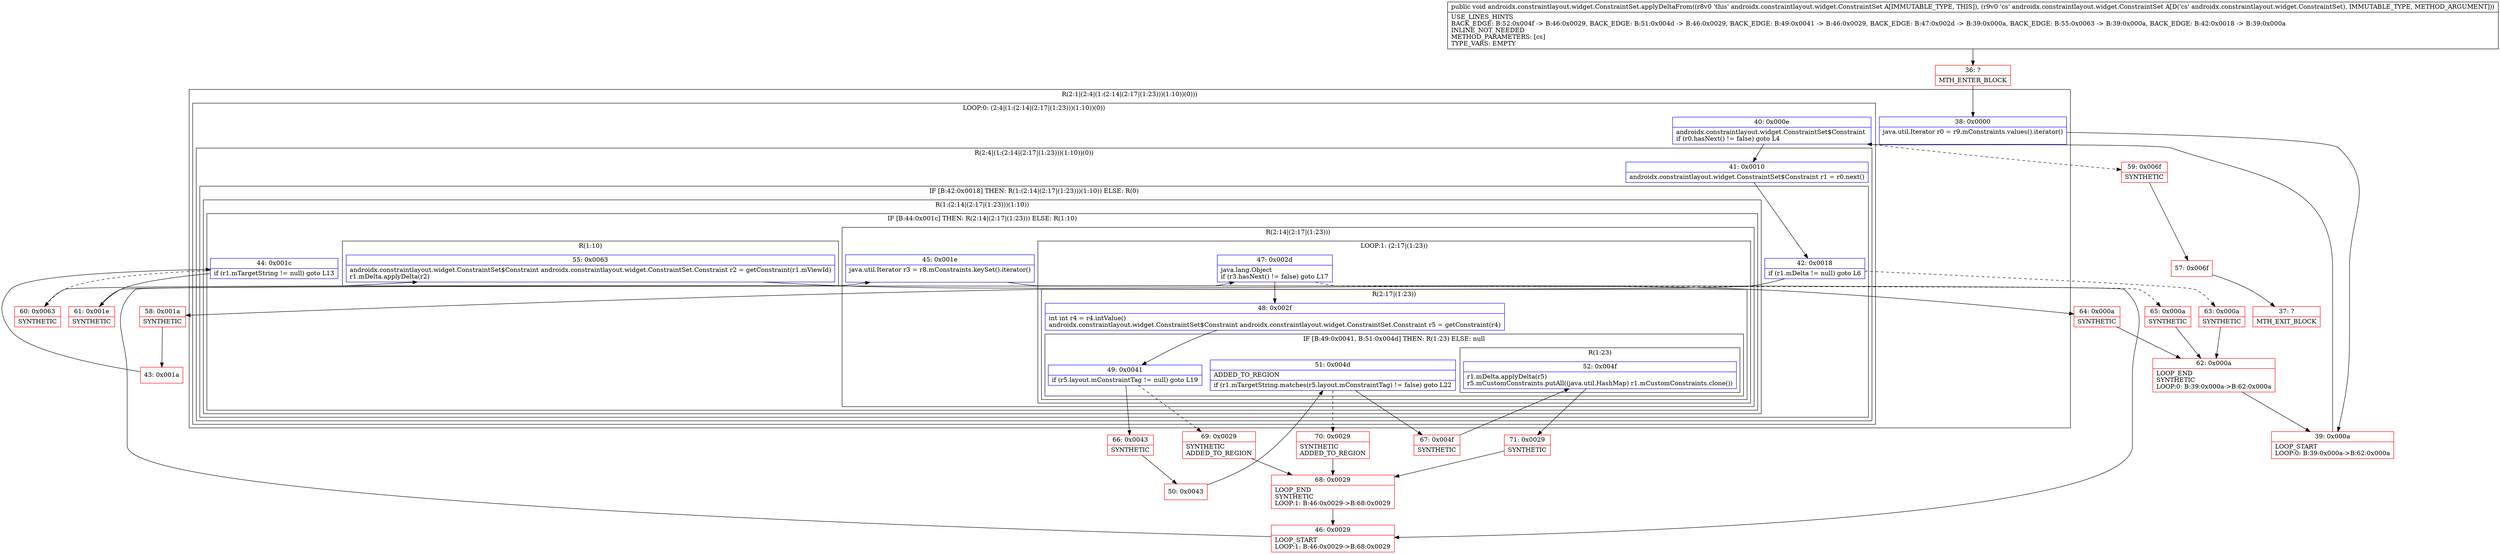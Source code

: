 digraph "CFG forandroidx.constraintlayout.widget.ConstraintSet.applyDeltaFrom(Landroidx\/constraintlayout\/widget\/ConstraintSet;)V" {
subgraph cluster_Region_257154913 {
label = "R(2:1|(2:4|(1:(2:14|(2:17|(1:23)))(1:10))(0)))";
node [shape=record,color=blue];
Node_38 [shape=record,label="{38\:\ 0x0000|java.util.Iterator r0 = r9.mConstraints.values().iterator()\l\l}"];
subgraph cluster_LoopRegion_817924109 {
label = "LOOP:0: (2:4|(1:(2:14|(2:17|(1:23)))(1:10))(0))";
node [shape=record,color=blue];
Node_40 [shape=record,label="{40\:\ 0x000e|androidx.constraintlayout.widget.ConstraintSet$Constraint \lif (r0.hasNext() != false) goto L4\l}"];
subgraph cluster_Region_152598774 {
label = "R(2:4|(1:(2:14|(2:17|(1:23)))(1:10))(0))";
node [shape=record,color=blue];
Node_41 [shape=record,label="{41\:\ 0x0010|androidx.constraintlayout.widget.ConstraintSet$Constraint r1 = r0.next()\l}"];
subgraph cluster_IfRegion_1756281150 {
label = "IF [B:42:0x0018] THEN: R(1:(2:14|(2:17|(1:23)))(1:10)) ELSE: R(0)";
node [shape=record,color=blue];
Node_42 [shape=record,label="{42\:\ 0x0018|if (r1.mDelta != null) goto L6\l}"];
subgraph cluster_Region_2031606685 {
label = "R(1:(2:14|(2:17|(1:23)))(1:10))";
node [shape=record,color=blue];
subgraph cluster_IfRegion_1294181458 {
label = "IF [B:44:0x001c] THEN: R(2:14|(2:17|(1:23))) ELSE: R(1:10)";
node [shape=record,color=blue];
Node_44 [shape=record,label="{44\:\ 0x001c|if (r1.mTargetString != null) goto L13\l}"];
subgraph cluster_Region_121027272 {
label = "R(2:14|(2:17|(1:23)))";
node [shape=record,color=blue];
Node_45 [shape=record,label="{45\:\ 0x001e|java.util.Iterator r3 = r8.mConstraints.keySet().iterator()\l\l}"];
subgraph cluster_LoopRegion_449610841 {
label = "LOOP:1: (2:17|(1:23))";
node [shape=record,color=blue];
Node_47 [shape=record,label="{47\:\ 0x002d|java.lang.Object \lif (r3.hasNext() != false) goto L17\l}"];
subgraph cluster_Region_1322306364 {
label = "R(2:17|(1:23))";
node [shape=record,color=blue];
Node_48 [shape=record,label="{48\:\ 0x002f|int int r4 = r4.intValue()\landroidx.constraintlayout.widget.ConstraintSet$Constraint androidx.constraintlayout.widget.ConstraintSet.Constraint r5 = getConstraint(r4)\l}"];
subgraph cluster_IfRegion_1497977534 {
label = "IF [B:49:0x0041, B:51:0x004d] THEN: R(1:23) ELSE: null";
node [shape=record,color=blue];
Node_49 [shape=record,label="{49\:\ 0x0041|if (r5.layout.mConstraintTag != null) goto L19\l}"];
Node_51 [shape=record,label="{51\:\ 0x004d|ADDED_TO_REGION\l|if (r1.mTargetString.matches(r5.layout.mConstraintTag) != false) goto L22\l}"];
subgraph cluster_Region_2079980418 {
label = "R(1:23)";
node [shape=record,color=blue];
Node_52 [shape=record,label="{52\:\ 0x004f|r1.mDelta.applyDelta(r5)\lr5.mCustomConstraints.putAll((java.util.HashMap) r1.mCustomConstraints.clone())\l}"];
}
}
}
}
}
subgraph cluster_Region_1412444648 {
label = "R(1:10)";
node [shape=record,color=blue];
Node_55 [shape=record,label="{55\:\ 0x0063|androidx.constraintlayout.widget.ConstraintSet$Constraint androidx.constraintlayout.widget.ConstraintSet.Constraint r2 = getConstraint(r1.mViewId)\lr1.mDelta.applyDelta(r2)\l}"];
}
}
}
subgraph cluster_Region_1564508078 {
label = "R(0)";
node [shape=record,color=blue];
}
}
}
}
}
Node_36 [shape=record,color=red,label="{36\:\ ?|MTH_ENTER_BLOCK\l}"];
Node_39 [shape=record,color=red,label="{39\:\ 0x000a|LOOP_START\lLOOP:0: B:39:0x000a\-\>B:62:0x000a\l}"];
Node_58 [shape=record,color=red,label="{58\:\ 0x001a|SYNTHETIC\l}"];
Node_43 [shape=record,color=red,label="{43\:\ 0x001a}"];
Node_60 [shape=record,color=red,label="{60\:\ 0x0063|SYNTHETIC\l}"];
Node_64 [shape=record,color=red,label="{64\:\ 0x000a|SYNTHETIC\l}"];
Node_62 [shape=record,color=red,label="{62\:\ 0x000a|LOOP_END\lSYNTHETIC\lLOOP:0: B:39:0x000a\-\>B:62:0x000a\l}"];
Node_61 [shape=record,color=red,label="{61\:\ 0x001e|SYNTHETIC\l}"];
Node_46 [shape=record,color=red,label="{46\:\ 0x0029|LOOP_START\lLOOP:1: B:46:0x0029\-\>B:68:0x0029\l}"];
Node_66 [shape=record,color=red,label="{66\:\ 0x0043|SYNTHETIC\l}"];
Node_50 [shape=record,color=red,label="{50\:\ 0x0043}"];
Node_67 [shape=record,color=red,label="{67\:\ 0x004f|SYNTHETIC\l}"];
Node_71 [shape=record,color=red,label="{71\:\ 0x0029|SYNTHETIC\l}"];
Node_68 [shape=record,color=red,label="{68\:\ 0x0029|LOOP_END\lSYNTHETIC\lLOOP:1: B:46:0x0029\-\>B:68:0x0029\l}"];
Node_70 [shape=record,color=red,label="{70\:\ 0x0029|SYNTHETIC\lADDED_TO_REGION\l}"];
Node_69 [shape=record,color=red,label="{69\:\ 0x0029|SYNTHETIC\lADDED_TO_REGION\l}"];
Node_65 [shape=record,color=red,label="{65\:\ 0x000a|SYNTHETIC\l}"];
Node_63 [shape=record,color=red,label="{63\:\ 0x000a|SYNTHETIC\l}"];
Node_59 [shape=record,color=red,label="{59\:\ 0x006f|SYNTHETIC\l}"];
Node_57 [shape=record,color=red,label="{57\:\ 0x006f}"];
Node_37 [shape=record,color=red,label="{37\:\ ?|MTH_EXIT_BLOCK\l}"];
MethodNode[shape=record,label="{public void androidx.constraintlayout.widget.ConstraintSet.applyDeltaFrom((r8v0 'this' androidx.constraintlayout.widget.ConstraintSet A[IMMUTABLE_TYPE, THIS]), (r9v0 'cs' androidx.constraintlayout.widget.ConstraintSet A[D('cs' androidx.constraintlayout.widget.ConstraintSet), IMMUTABLE_TYPE, METHOD_ARGUMENT]))  | USE_LINES_HINTS\lBACK_EDGE: B:52:0x004f \-\> B:46:0x0029, BACK_EDGE: B:51:0x004d \-\> B:46:0x0029, BACK_EDGE: B:49:0x0041 \-\> B:46:0x0029, BACK_EDGE: B:47:0x002d \-\> B:39:0x000a, BACK_EDGE: B:55:0x0063 \-\> B:39:0x000a, BACK_EDGE: B:42:0x0018 \-\> B:39:0x000a\lINLINE_NOT_NEEDED\lMETHOD_PARAMETERS: [cs]\lTYPE_VARS: EMPTY\l}"];
MethodNode -> Node_36;Node_38 -> Node_39;
Node_40 -> Node_41;
Node_40 -> Node_59[style=dashed];
Node_41 -> Node_42;
Node_42 -> Node_58;
Node_42 -> Node_63[style=dashed];
Node_44 -> Node_60[style=dashed];
Node_44 -> Node_61;
Node_45 -> Node_46;
Node_47 -> Node_48;
Node_47 -> Node_65[style=dashed];
Node_48 -> Node_49;
Node_49 -> Node_66;
Node_49 -> Node_69[style=dashed];
Node_51 -> Node_67;
Node_51 -> Node_70[style=dashed];
Node_52 -> Node_71;
Node_55 -> Node_64;
Node_36 -> Node_38;
Node_39 -> Node_40;
Node_58 -> Node_43;
Node_43 -> Node_44;
Node_60 -> Node_55;
Node_64 -> Node_62;
Node_62 -> Node_39;
Node_61 -> Node_45;
Node_46 -> Node_47;
Node_66 -> Node_50;
Node_50 -> Node_51;
Node_67 -> Node_52;
Node_71 -> Node_68;
Node_68 -> Node_46;
Node_70 -> Node_68;
Node_69 -> Node_68;
Node_65 -> Node_62;
Node_63 -> Node_62;
Node_59 -> Node_57;
Node_57 -> Node_37;
}

